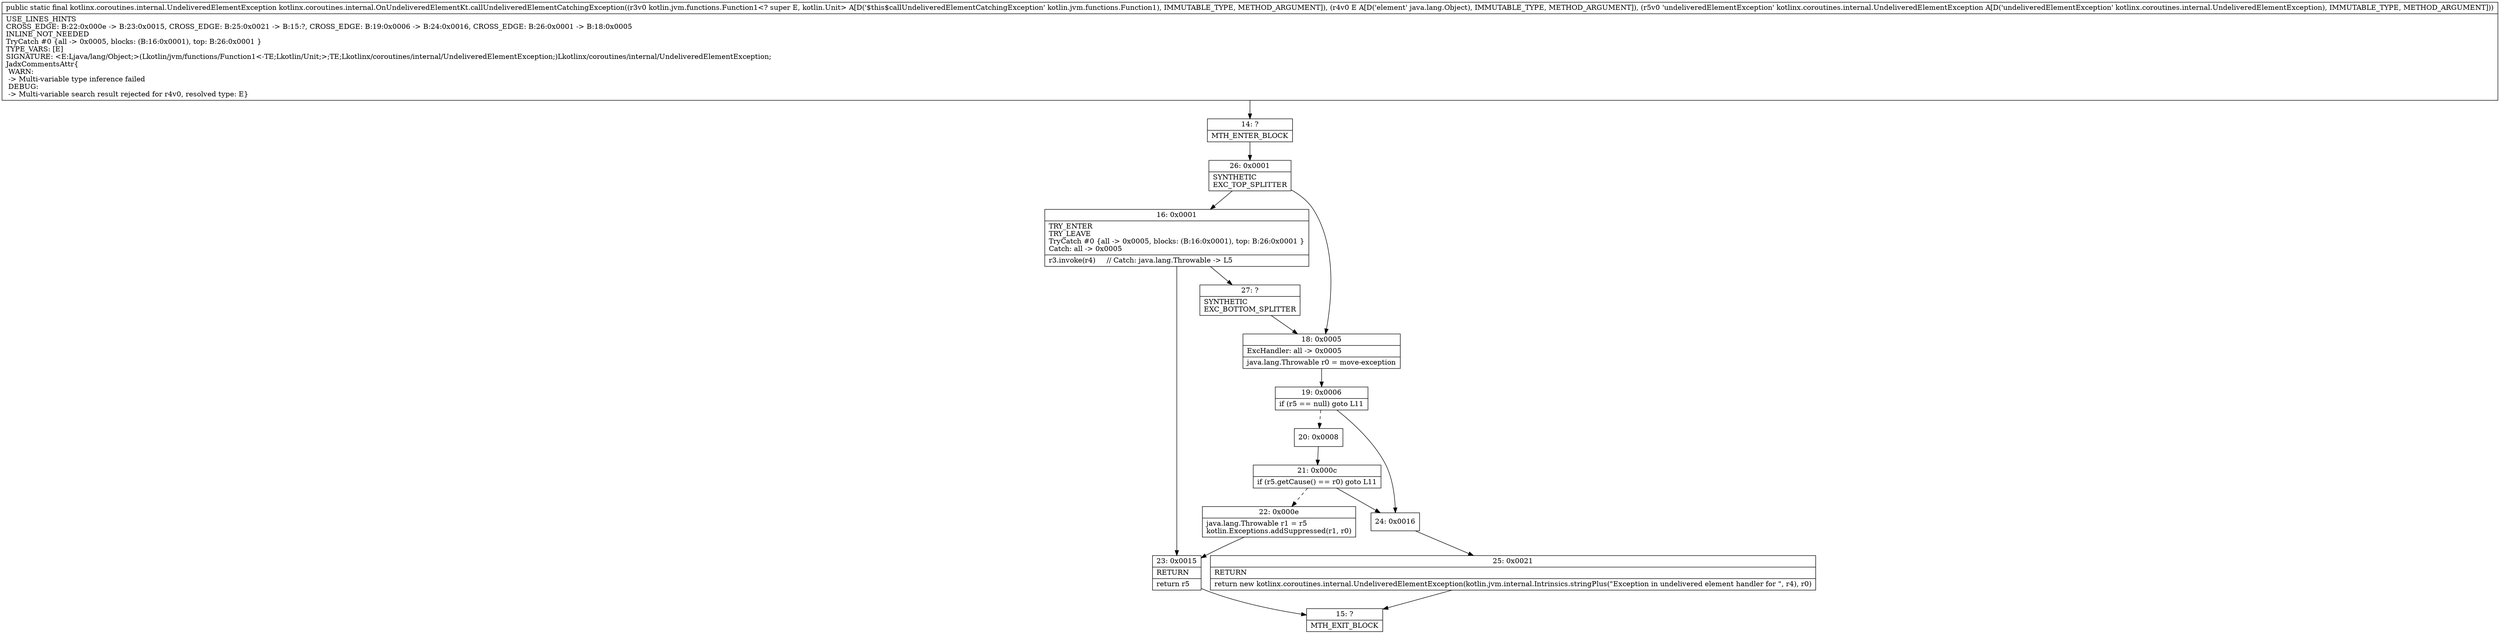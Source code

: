 digraph "CFG forkotlinx.coroutines.internal.OnUndeliveredElementKt.callUndeliveredElementCatchingException(Lkotlin\/jvm\/functions\/Function1;Ljava\/lang\/Object;Lkotlinx\/coroutines\/internal\/UndeliveredElementException;)Lkotlinx\/coroutines\/internal\/UndeliveredElementException;" {
Node_14 [shape=record,label="{14\:\ ?|MTH_ENTER_BLOCK\l}"];
Node_26 [shape=record,label="{26\:\ 0x0001|SYNTHETIC\lEXC_TOP_SPLITTER\l}"];
Node_16 [shape=record,label="{16\:\ 0x0001|TRY_ENTER\lTRY_LEAVE\lTryCatch #0 \{all \-\> 0x0005, blocks: (B:16:0x0001), top: B:26:0x0001 \}\lCatch: all \-\> 0x0005\l|r3.invoke(r4)     \/\/ Catch: java.lang.Throwable \-\> L5\l}"];
Node_23 [shape=record,label="{23\:\ 0x0015|RETURN\l|return r5\l}"];
Node_15 [shape=record,label="{15\:\ ?|MTH_EXIT_BLOCK\l}"];
Node_27 [shape=record,label="{27\:\ ?|SYNTHETIC\lEXC_BOTTOM_SPLITTER\l}"];
Node_18 [shape=record,label="{18\:\ 0x0005|ExcHandler: all \-\> 0x0005\l|java.lang.Throwable r0 = move\-exception\l}"];
Node_19 [shape=record,label="{19\:\ 0x0006|if (r5 == null) goto L11\l}"];
Node_20 [shape=record,label="{20\:\ 0x0008}"];
Node_21 [shape=record,label="{21\:\ 0x000c|if (r5.getCause() == r0) goto L11\l}"];
Node_22 [shape=record,label="{22\:\ 0x000e|java.lang.Throwable r1 = r5\lkotlin.Exceptions.addSuppressed(r1, r0)\l}"];
Node_24 [shape=record,label="{24\:\ 0x0016}"];
Node_25 [shape=record,label="{25\:\ 0x0021|RETURN\l|return new kotlinx.coroutines.internal.UndeliveredElementException(kotlin.jvm.internal.Intrinsics.stringPlus(\"Exception in undelivered element handler for \", r4), r0)\l}"];
MethodNode[shape=record,label="{public static final kotlinx.coroutines.internal.UndeliveredElementException kotlinx.coroutines.internal.OnUndeliveredElementKt.callUndeliveredElementCatchingException((r3v0 kotlin.jvm.functions.Function1\<? super E, kotlin.Unit\> A[D('$this$callUndeliveredElementCatchingException' kotlin.jvm.functions.Function1), IMMUTABLE_TYPE, METHOD_ARGUMENT]), (r4v0 E A[D('element' java.lang.Object), IMMUTABLE_TYPE, METHOD_ARGUMENT]), (r5v0 'undeliveredElementException' kotlinx.coroutines.internal.UndeliveredElementException A[D('undeliveredElementException' kotlinx.coroutines.internal.UndeliveredElementException), IMMUTABLE_TYPE, METHOD_ARGUMENT]))  | USE_LINES_HINTS\lCROSS_EDGE: B:22:0x000e \-\> B:23:0x0015, CROSS_EDGE: B:25:0x0021 \-\> B:15:?, CROSS_EDGE: B:19:0x0006 \-\> B:24:0x0016, CROSS_EDGE: B:26:0x0001 \-\> B:18:0x0005\lINLINE_NOT_NEEDED\lTryCatch #0 \{all \-\> 0x0005, blocks: (B:16:0x0001), top: B:26:0x0001 \}\lTYPE_VARS: [E]\lSIGNATURE: \<E:Ljava\/lang\/Object;\>(Lkotlin\/jvm\/functions\/Function1\<\-TE;Lkotlin\/Unit;\>;TE;Lkotlinx\/coroutines\/internal\/UndeliveredElementException;)Lkotlinx\/coroutines\/internal\/UndeliveredElementException;\lJadxCommentsAttr\{\l WARN: \l \-\> Multi\-variable type inference failed\l DEBUG: \l \-\> Multi\-variable search result rejected for r4v0, resolved type: E\}\l}"];
MethodNode -> Node_14;Node_14 -> Node_26;
Node_26 -> Node_16;
Node_26 -> Node_18;
Node_16 -> Node_23;
Node_16 -> Node_27;
Node_23 -> Node_15;
Node_27 -> Node_18;
Node_18 -> Node_19;
Node_19 -> Node_20[style=dashed];
Node_19 -> Node_24;
Node_20 -> Node_21;
Node_21 -> Node_22[style=dashed];
Node_21 -> Node_24;
Node_22 -> Node_23;
Node_24 -> Node_25;
Node_25 -> Node_15;
}

